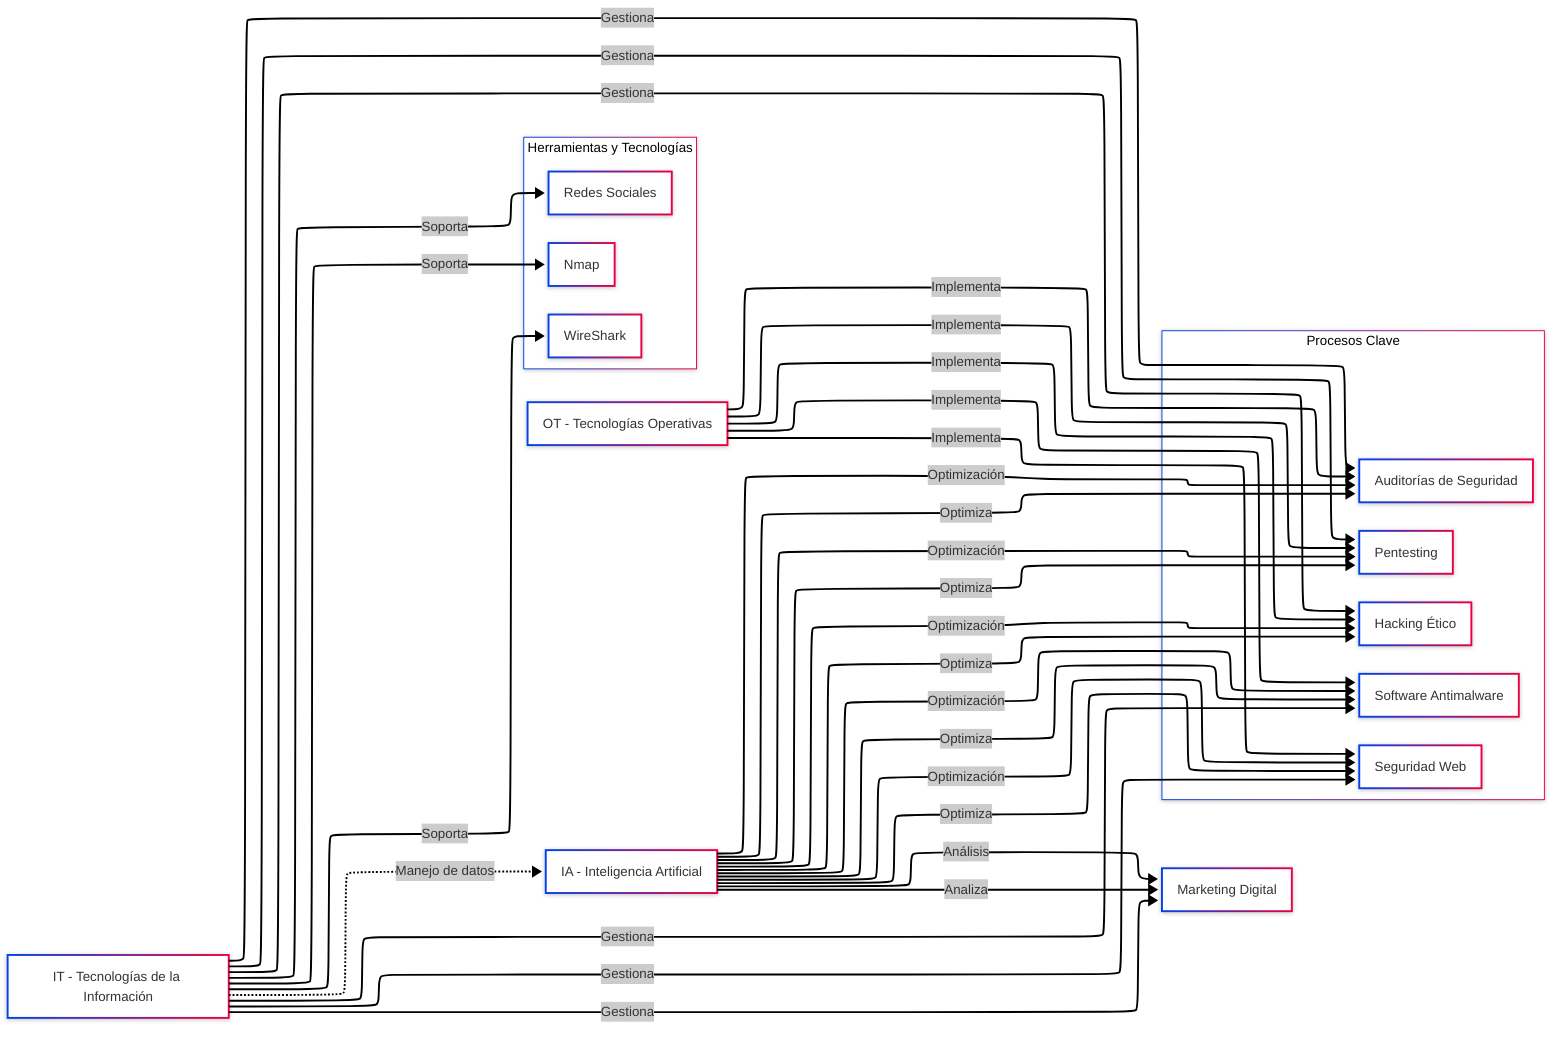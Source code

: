 ---
config:
  theme: neo
  look: neo
  layout: elk
---
flowchart LR
 subgraph subGraph0["Procesos Clave"]
        Pentesting["Pentesting"]
        Hacking["Hacking Ético"]
        Auditorias["Auditorías de Seguridad"]
        Software["Software Antimalware"]
        SeguridadWeb["Seguridad Web"]
  end
 subgraph subGraph1["Herramientas y Tecnologías"]
        Nmap["Nmap"]
        WireShark["WireShark"]
        Redes["Redes Sociales"]
  end
    IT["IT - Tecnologías de la Información"] -- Gestiona --> Pentesting & Hacking & Auditorias & Software & SeguridadWeb & Marketing["Marketing Digital"]
    IT -- Soporta --> Redes & Nmap & WireShark
    OT["OT - Tecnologías Operativas"] -- Implementa --> Pentesting & Hacking & Auditorias & Software & SeguridadWeb
    IA["IA - Inteligencia Artificial"] -- Optimiza --> Pentesting & Hacking & Auditorias & Software & SeguridadWeb
    IA -- Analiza --> Marketing
    IT -. Manejo de datos .-> IA
    IA -- Optimización --> Pentesting & Hacking & Auditorias & Software & SeguridadWeb
    IA -- Análisis --> Marketing
